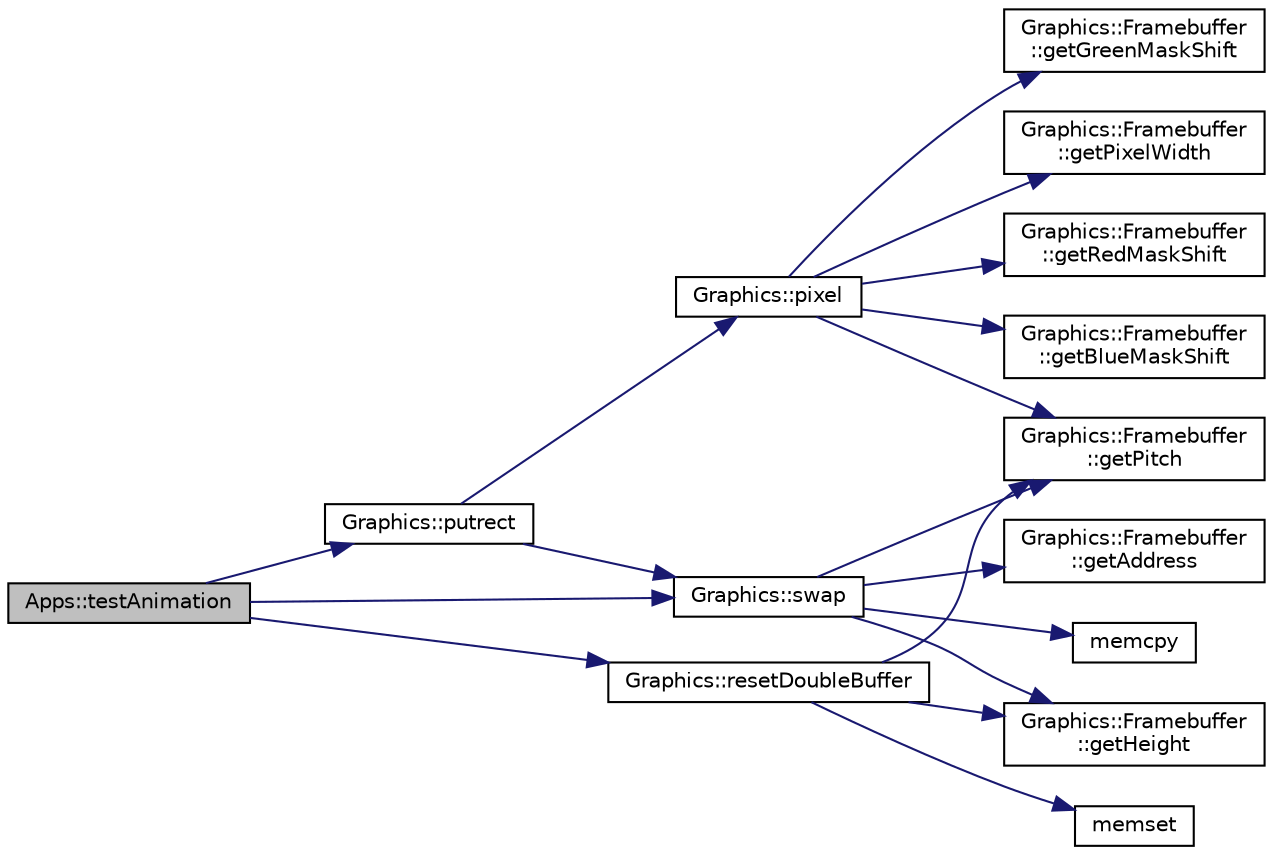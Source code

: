 digraph "Apps::testAnimation"
{
 // LATEX_PDF_SIZE
  edge [fontname="Helvetica",fontsize="10",labelfontname="Helvetica",labelfontsize="10"];
  node [fontname="Helvetica",fontsize="10",shape=record];
  rankdir="LR";
  Node1 [label="Apps::testAnimation",height=0.2,width=0.4,color="black", fillcolor="grey75", style="filled", fontcolor="black",tooltip="Run a simple animation."];
  Node1 -> Node2 [color="midnightblue",fontsize="10",style="solid",fontname="Helvetica"];
  Node2 [label="Graphics::putrect",height=0.2,width=0.4,color="black", fillcolor="white", style="filled",URL="$d6/d9b/namespace_graphics.html#a0c60e5c671ea347d63839d16c3712268",tooltip="Draws and fills a rectangle of a given width and height, and color at the provided coordinates."];
  Node2 -> Node3 [color="midnightblue",fontsize="10",style="solid",fontname="Helvetica"];
  Node3 [label="Graphics::pixel",height=0.2,width=0.4,color="black", fillcolor="white", style="filled",URL="$d6/d9b/namespace_graphics.html#a9a087c9e0e221a9939cbe6b958171886",tooltip="Draws a pixel at a given coordinate."];
  Node3 -> Node4 [color="midnightblue",fontsize="10",style="solid",fontname="Helvetica"];
  Node4 [label="Graphics::Framebuffer\l::getBlueMaskShift",height=0.2,width=0.4,color="black", fillcolor="white", style="filled",URL="$d0/dcb/class_graphics_1_1_framebuffer.html#a5e05c50e2f80ac599bf8a3f44c1ec076",tooltip=" "];
  Node3 -> Node5 [color="midnightblue",fontsize="10",style="solid",fontname="Helvetica"];
  Node5 [label="Graphics::Framebuffer\l::getGreenMaskShift",height=0.2,width=0.4,color="black", fillcolor="white", style="filled",URL="$d0/dcb/class_graphics_1_1_framebuffer.html#a73d1c153ef281443e94ae0ad3a4fdf3e",tooltip=" "];
  Node3 -> Node6 [color="midnightblue",fontsize="10",style="solid",fontname="Helvetica"];
  Node6 [label="Graphics::Framebuffer\l::getPitch",height=0.2,width=0.4,color="black", fillcolor="white", style="filled",URL="$d0/dcb/class_graphics_1_1_framebuffer.html#a4b6694a0728b42872a51eb15a631cd51",tooltip=" "];
  Node3 -> Node7 [color="midnightblue",fontsize="10",style="solid",fontname="Helvetica"];
  Node7 [label="Graphics::Framebuffer\l::getPixelWidth",height=0.2,width=0.4,color="black", fillcolor="white", style="filled",URL="$d0/dcb/class_graphics_1_1_framebuffer.html#af6383d53d6a69242b6eb8e56067f4d19",tooltip=" "];
  Node3 -> Node8 [color="midnightblue",fontsize="10",style="solid",fontname="Helvetica"];
  Node8 [label="Graphics::Framebuffer\l::getRedMaskShift",height=0.2,width=0.4,color="black", fillcolor="white", style="filled",URL="$d0/dcb/class_graphics_1_1_framebuffer.html#af04917a01257164d99f15d84a1f67e9f",tooltip=" "];
  Node2 -> Node9 [color="midnightblue",fontsize="10",style="solid",fontname="Helvetica"];
  Node9 [label="Graphics::swap",height=0.2,width=0.4,color="black", fillcolor="white", style="filled",URL="$d6/d9b/namespace_graphics.html#afb7733fe050948fc3a09cd9a87071ffc",tooltip="Swap the data on backbuffer to memory video buffer and show in the screen."];
  Node9 -> Node10 [color="midnightblue",fontsize="10",style="solid",fontname="Helvetica"];
  Node10 [label="Graphics::Framebuffer\l::getAddress",height=0.2,width=0.4,color="black", fillcolor="white", style="filled",URL="$d0/dcb/class_graphics_1_1_framebuffer.html#af62e5c11c830410a3213e2b17075b158",tooltip=" "];
  Node9 -> Node11 [color="midnightblue",fontsize="10",style="solid",fontname="Helvetica"];
  Node11 [label="Graphics::Framebuffer\l::getHeight",height=0.2,width=0.4,color="black", fillcolor="white", style="filled",URL="$d0/dcb/class_graphics_1_1_framebuffer.html#a1056e91da94b6937b0a6deeb3a859368",tooltip=" "];
  Node9 -> Node6 [color="midnightblue",fontsize="10",style="solid",fontname="Helvetica"];
  Node9 -> Node12 [color="midnightblue",fontsize="10",style="solid",fontname="Helvetica"];
  Node12 [label="memcpy",height=0.2,width=0.4,color="black", fillcolor="white", style="filled",URL="$d5/d24/string_8cpp.html#a370712322c794e949c996946f2283ea8",tooltip=" "];
  Node1 -> Node13 [color="midnightblue",fontsize="10",style="solid",fontname="Helvetica"];
  Node13 [label="Graphics::resetDoubleBuffer",height=0.2,width=0.4,color="black", fillcolor="white", style="filled",URL="$d6/d9b/namespace_graphics.html#afe8dba407d795b07063393aaf6b297c5",tooltip="Fill the backbuffer with '0'."];
  Node13 -> Node11 [color="midnightblue",fontsize="10",style="solid",fontname="Helvetica"];
  Node13 -> Node6 [color="midnightblue",fontsize="10",style="solid",fontname="Helvetica"];
  Node13 -> Node14 [color="midnightblue",fontsize="10",style="solid",fontname="Helvetica"];
  Node14 [label="memset",height=0.2,width=0.4,color="black", fillcolor="white", style="filled",URL="$d5/d24/string_8cpp.html#adc296efabb90c20113d5420e4d162d14",tooltip="Sets the number of bytes in memory at ptr to the value."];
  Node1 -> Node9 [color="midnightblue",fontsize="10",style="solid",fontname="Helvetica"];
}

